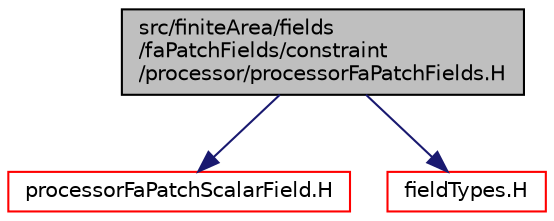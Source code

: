 digraph "src/finiteArea/fields/faPatchFields/constraint/processor/processorFaPatchFields.H"
{
  bgcolor="transparent";
  edge [fontname="Helvetica",fontsize="10",labelfontname="Helvetica",labelfontsize="10"];
  node [fontname="Helvetica",fontsize="10",shape=record];
  Node1 [label="src/finiteArea/fields\l/faPatchFields/constraint\l/processor/processorFaPatchFields.H",height=0.2,width=0.4,color="black", fillcolor="grey75", style="filled" fontcolor="black"];
  Node1 -> Node2 [color="midnightblue",fontsize="10",style="solid",fontname="Helvetica"];
  Node2 [label="processorFaPatchScalarField.H",height=0.2,width=0.4,color="red",URL="$processorFaPatchScalarField_8H.html"];
  Node1 -> Node3 [color="midnightblue",fontsize="10",style="solid",fontname="Helvetica"];
  Node3 [label="fieldTypes.H",height=0.2,width=0.4,color="red",URL="$fieldTypes_8H.html",tooltip="Header files for all the primitive types that Fields are instantiated for. "];
}
